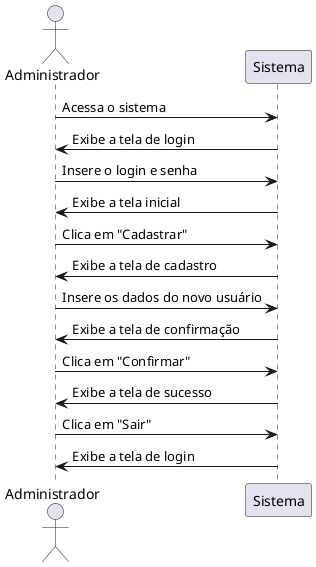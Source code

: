 ### Diagrama de Sequência

Este diagrama de sequência tem como objetivo mostrar a interação que se dá entre o administrador e o sistema.

###

@startuml

actor Administrador
participant "Sistema" as Sistema

Administrador -> Sistema: Acessa o sistema
Sistema -> Administrador: Exibe a tela de login
Administrador -> Sistema: Insere o login e senha
Sistema -> Administrador: Exibe a tela inicial
Administrador -> Sistema: Clica em "Cadastrar"
Sistema -> Administrador: Exibe a tela de cadastro
Administrador -> Sistema: Insere os dados do novo usuário
Sistema -> Administrador: Exibe a tela de confirmação
Administrador -> Sistema: Clica em "Confirmar"
Sistema -> Administrador: Exibe a tela de sucesso
Administrador -> Sistema: Clica em "Sair"
Sistema -> Administrador: Exibe a tela de login

@enduml
